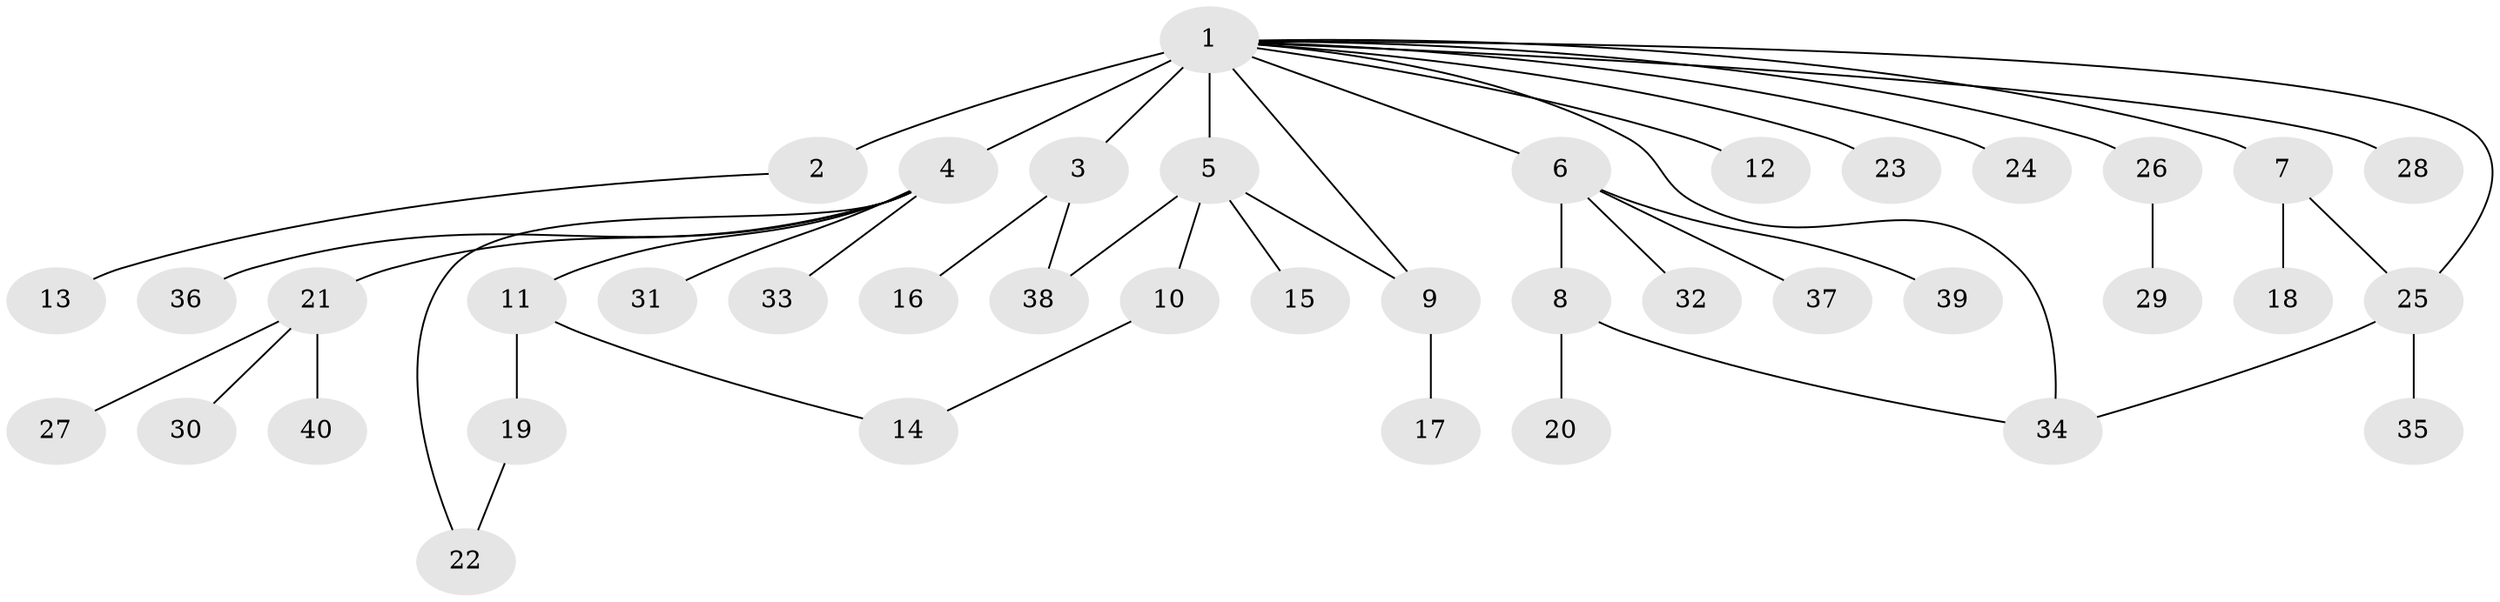// original degree distribution, {22: 0.0125, 2: 0.175, 4: 0.05, 8: 0.0125, 7: 0.0125, 6: 0.0125, 3: 0.0625, 10: 0.0125, 1: 0.625, 5: 0.025}
// Generated by graph-tools (version 1.1) at 2025/35/03/09/25 02:35:32]
// undirected, 40 vertices, 46 edges
graph export_dot {
graph [start="1"]
  node [color=gray90,style=filled];
  1;
  2;
  3;
  4;
  5;
  6;
  7;
  8;
  9;
  10;
  11;
  12;
  13;
  14;
  15;
  16;
  17;
  18;
  19;
  20;
  21;
  22;
  23;
  24;
  25;
  26;
  27;
  28;
  29;
  30;
  31;
  32;
  33;
  34;
  35;
  36;
  37;
  38;
  39;
  40;
  1 -- 2 [weight=8.0];
  1 -- 3 [weight=1.0];
  1 -- 4 [weight=1.0];
  1 -- 5 [weight=1.0];
  1 -- 6 [weight=1.0];
  1 -- 7 [weight=1.0];
  1 -- 9 [weight=1.0];
  1 -- 12 [weight=1.0];
  1 -- 23 [weight=1.0];
  1 -- 24 [weight=1.0];
  1 -- 25 [weight=1.0];
  1 -- 26 [weight=1.0];
  1 -- 28 [weight=1.0];
  1 -- 34 [weight=1.0];
  2 -- 13 [weight=1.0];
  3 -- 16 [weight=1.0];
  3 -- 38 [weight=1.0];
  4 -- 11 [weight=1.0];
  4 -- 21 [weight=1.0];
  4 -- 22 [weight=1.0];
  4 -- 31 [weight=1.0];
  4 -- 33 [weight=1.0];
  4 -- 36 [weight=1.0];
  5 -- 9 [weight=1.0];
  5 -- 10 [weight=1.0];
  5 -- 15 [weight=1.0];
  5 -- 38 [weight=2.0];
  6 -- 8 [weight=1.0];
  6 -- 32 [weight=1.0];
  6 -- 37 [weight=1.0];
  6 -- 39 [weight=1.0];
  7 -- 18 [weight=1.0];
  7 -- 25 [weight=1.0];
  8 -- 20 [weight=1.0];
  8 -- 34 [weight=1.0];
  9 -- 17 [weight=1.0];
  10 -- 14 [weight=1.0];
  11 -- 14 [weight=1.0];
  11 -- 19 [weight=7.0];
  19 -- 22 [weight=1.0];
  21 -- 27 [weight=1.0];
  21 -- 30 [weight=1.0];
  21 -- 40 [weight=1.0];
  25 -- 34 [weight=1.0];
  25 -- 35 [weight=1.0];
  26 -- 29 [weight=1.0];
}

